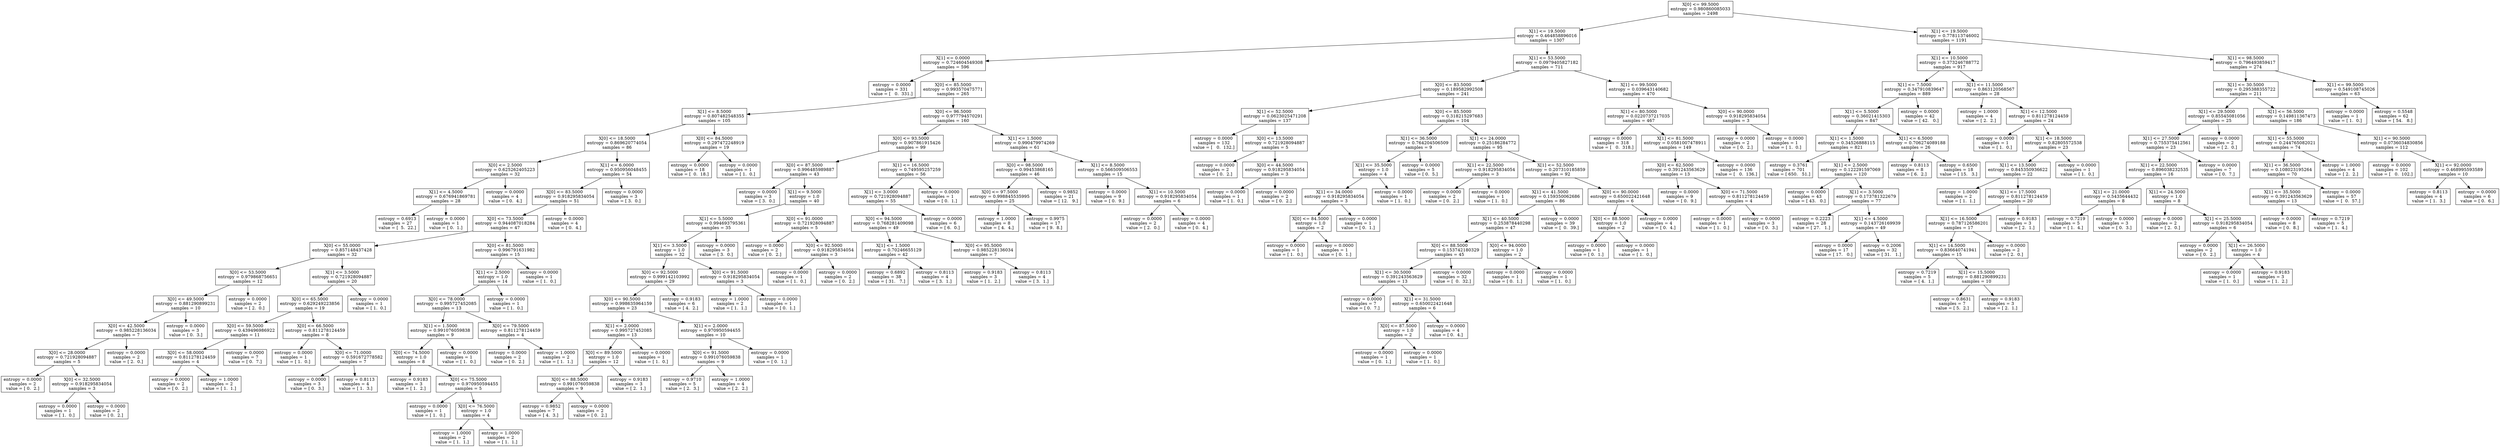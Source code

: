 digraph Tree {
0 [label="X[0] <= 99.5000\nentropy = 0.980860085033\nsamples = 2498", shape="box"] ;
1 [label="X[1] <= 19.5000\nentropy = 0.464858896016\nsamples = 1307", shape="box"] ;
0 -> 1 ;
2 [label="X[1] <= 0.0000\nentropy = 0.724604549308\nsamples = 596", shape="box"] ;
1 -> 2 ;
3 [label="entropy = 0.0000\nsamples = 331\nvalue = [   0.  331.]", shape="box"] ;
2 -> 3 ;
4 [label="X[0] <= 85.5000\nentropy = 0.993570475771\nsamples = 265", shape="box"] ;
2 -> 4 ;
5 [label="X[1] <= 8.5000\nentropy = 0.807482548355\nsamples = 105", shape="box"] ;
4 -> 5 ;
6 [label="X[0] <= 18.5000\nentropy = 0.869620774054\nsamples = 86", shape="box"] ;
5 -> 6 ;
7 [label="X[0] <= 2.5000\nentropy = 0.625262405223\nsamples = 32", shape="box"] ;
6 -> 7 ;
8 [label="X[1] <= 4.5000\nentropy = 0.676941869781\nsamples = 28", shape="box"] ;
7 -> 8 ;
9 [label="entropy = 0.6913\nsamples = 27\nvalue = [  5.  22.]", shape="box"] ;
8 -> 9 ;
10 [label="entropy = 0.0000\nsamples = 1\nvalue = [ 0.  1.]", shape="box"] ;
8 -> 10 ;
11 [label="entropy = 0.0000\nsamples = 4\nvalue = [ 0.  4.]", shape="box"] ;
7 -> 11 ;
12 [label="X[1] <= 6.0000\nentropy = 0.950956048455\nsamples = 54", shape="box"] ;
6 -> 12 ;
13 [label="X[0] <= 83.5000\nentropy = 0.918295834054\nsamples = 51", shape="box"] ;
12 -> 13 ;
14 [label="X[0] <= 73.5000\nentropy = 0.944087018284\nsamples = 47", shape="box"] ;
13 -> 14 ;
15 [label="X[0] <= 55.0000\nentropy = 0.857148437428\nsamples = 32", shape="box"] ;
14 -> 15 ;
16 [label="X[0] <= 53.5000\nentropy = 0.979868756651\nsamples = 12", shape="box"] ;
15 -> 16 ;
17 [label="X[0] <= 49.5000\nentropy = 0.881290899231\nsamples = 10", shape="box"] ;
16 -> 17 ;
18 [label="X[0] <= 42.5000\nentropy = 0.985228136034\nsamples = 7", shape="box"] ;
17 -> 18 ;
19 [label="X[0] <= 28.0000\nentropy = 0.721928094887\nsamples = 5", shape="box"] ;
18 -> 19 ;
20 [label="entropy = 0.0000\nsamples = 2\nvalue = [ 0.  2.]", shape="box"] ;
19 -> 20 ;
21 [label="X[0] <= 32.5000\nentropy = 0.918295834054\nsamples = 3", shape="box"] ;
19 -> 21 ;
22 [label="entropy = 0.0000\nsamples = 1\nvalue = [ 1.  0.]", shape="box"] ;
21 -> 22 ;
23 [label="entropy = 0.0000\nsamples = 2\nvalue = [ 0.  2.]", shape="box"] ;
21 -> 23 ;
24 [label="entropy = 0.0000\nsamples = 2\nvalue = [ 2.  0.]", shape="box"] ;
18 -> 24 ;
25 [label="entropy = 0.0000\nsamples = 3\nvalue = [ 0.  3.]", shape="box"] ;
17 -> 25 ;
26 [label="entropy = 0.0000\nsamples = 2\nvalue = [ 2.  0.]", shape="box"] ;
16 -> 26 ;
27 [label="X[1] <= 3.5000\nentropy = 0.721928094887\nsamples = 20", shape="box"] ;
15 -> 27 ;
28 [label="X[0] <= 65.5000\nentropy = 0.629249223856\nsamples = 19", shape="box"] ;
27 -> 28 ;
29 [label="X[0] <= 59.5000\nentropy = 0.439496986922\nsamples = 11", shape="box"] ;
28 -> 29 ;
30 [label="X[0] <= 58.0000\nentropy = 0.811278124459\nsamples = 4", shape="box"] ;
29 -> 30 ;
31 [label="entropy = 0.0000\nsamples = 2\nvalue = [ 0.  2.]", shape="box"] ;
30 -> 31 ;
32 [label="entropy = 1.0000\nsamples = 2\nvalue = [ 1.  1.]", shape="box"] ;
30 -> 32 ;
33 [label="entropy = 0.0000\nsamples = 7\nvalue = [ 0.  7.]", shape="box"] ;
29 -> 33 ;
34 [label="X[0] <= 66.5000\nentropy = 0.811278124459\nsamples = 8", shape="box"] ;
28 -> 34 ;
35 [label="entropy = 0.0000\nsamples = 1\nvalue = [ 1.  0.]", shape="box"] ;
34 -> 35 ;
36 [label="X[0] <= 71.0000\nentropy = 0.591672778582\nsamples = 7", shape="box"] ;
34 -> 36 ;
37 [label="entropy = 0.0000\nsamples = 3\nvalue = [ 0.  3.]", shape="box"] ;
36 -> 37 ;
38 [label="entropy = 0.8113\nsamples = 4\nvalue = [ 1.  3.]", shape="box"] ;
36 -> 38 ;
39 [label="entropy = 0.0000\nsamples = 1\nvalue = [ 1.  0.]", shape="box"] ;
27 -> 39 ;
40 [label="X[0] <= 81.5000\nentropy = 0.996791631982\nsamples = 15", shape="box"] ;
14 -> 40 ;
41 [label="X[1] <= 2.5000\nentropy = 1.0\nsamples = 14", shape="box"] ;
40 -> 41 ;
42 [label="X[0] <= 78.0000\nentropy = 0.995727452085\nsamples = 13", shape="box"] ;
41 -> 42 ;
43 [label="X[1] <= 1.5000\nentropy = 0.991076059838\nsamples = 9", shape="box"] ;
42 -> 43 ;
44 [label="X[0] <= 74.5000\nentropy = 1.0\nsamples = 8", shape="box"] ;
43 -> 44 ;
45 [label="entropy = 0.9183\nsamples = 3\nvalue = [ 1.  2.]", shape="box"] ;
44 -> 45 ;
46 [label="X[0] <= 75.5000\nentropy = 0.970950594455\nsamples = 5", shape="box"] ;
44 -> 46 ;
47 [label="entropy = 0.0000\nsamples = 1\nvalue = [ 1.  0.]", shape="box"] ;
46 -> 47 ;
48 [label="X[0] <= 76.5000\nentropy = 1.0\nsamples = 4", shape="box"] ;
46 -> 48 ;
49 [label="entropy = 1.0000\nsamples = 2\nvalue = [ 1.  1.]", shape="box"] ;
48 -> 49 ;
50 [label="entropy = 1.0000\nsamples = 2\nvalue = [ 1.  1.]", shape="box"] ;
48 -> 50 ;
51 [label="entropy = 0.0000\nsamples = 1\nvalue = [ 1.  0.]", shape="box"] ;
43 -> 51 ;
52 [label="X[0] <= 79.5000\nentropy = 0.811278124459\nsamples = 4", shape="box"] ;
42 -> 52 ;
53 [label="entropy = 0.0000\nsamples = 2\nvalue = [ 0.  2.]", shape="box"] ;
52 -> 53 ;
54 [label="entropy = 1.0000\nsamples = 2\nvalue = [ 1.  1.]", shape="box"] ;
52 -> 54 ;
55 [label="entropy = 0.0000\nsamples = 1\nvalue = [ 1.  0.]", shape="box"] ;
41 -> 55 ;
56 [label="entropy = 0.0000\nsamples = 1\nvalue = [ 1.  0.]", shape="box"] ;
40 -> 56 ;
57 [label="entropy = 0.0000\nsamples = 4\nvalue = [ 0.  4.]", shape="box"] ;
13 -> 57 ;
58 [label="entropy = 0.0000\nsamples = 3\nvalue = [ 3.  0.]", shape="box"] ;
12 -> 58 ;
59 [label="X[0] <= 84.5000\nentropy = 0.297472248919\nsamples = 19", shape="box"] ;
5 -> 59 ;
60 [label="entropy = 0.0000\nsamples = 18\nvalue = [  0.  18.]", shape="box"] ;
59 -> 60 ;
61 [label="entropy = 0.0000\nsamples = 1\nvalue = [ 1.  0.]", shape="box"] ;
59 -> 61 ;
62 [label="X[0] <= 96.5000\nentropy = 0.977794570291\nsamples = 160", shape="box"] ;
4 -> 62 ;
63 [label="X[0] <= 93.5000\nentropy = 0.907861915426\nsamples = 99", shape="box"] ;
62 -> 63 ;
64 [label="X[0] <= 87.5000\nentropy = 0.996485989887\nsamples = 43", shape="box"] ;
63 -> 64 ;
65 [label="entropy = 0.0000\nsamples = 3\nvalue = [ 3.  0.]", shape="box"] ;
64 -> 65 ;
66 [label="X[1] <= 9.5000\nentropy = 1.0\nsamples = 40", shape="box"] ;
64 -> 66 ;
67 [label="X[1] <= 5.5000\nentropy = 0.994693795361\nsamples = 35", shape="box"] ;
66 -> 67 ;
68 [label="X[1] <= 3.5000\nentropy = 1.0\nsamples = 32", shape="box"] ;
67 -> 68 ;
69 [label="X[0] <= 92.5000\nentropy = 0.999142103992\nsamples = 29", shape="box"] ;
68 -> 69 ;
70 [label="X[0] <= 90.5000\nentropy = 0.998635964159\nsamples = 23", shape="box"] ;
69 -> 70 ;
71 [label="X[1] <= 2.0000\nentropy = 0.995727452085\nsamples = 13", shape="box"] ;
70 -> 71 ;
72 [label="X[0] <= 89.5000\nentropy = 1.0\nsamples = 12", shape="box"] ;
71 -> 72 ;
73 [label="X[0] <= 88.5000\nentropy = 0.991076059838\nsamples = 9", shape="box"] ;
72 -> 73 ;
74 [label="entropy = 0.9852\nsamples = 7\nvalue = [ 4.  3.]", shape="box"] ;
73 -> 74 ;
75 [label="entropy = 0.0000\nsamples = 2\nvalue = [ 0.  2.]", shape="box"] ;
73 -> 75 ;
76 [label="entropy = 0.9183\nsamples = 3\nvalue = [ 2.  1.]", shape="box"] ;
72 -> 76 ;
77 [label="entropy = 0.0000\nsamples = 1\nvalue = [ 1.  0.]", shape="box"] ;
71 -> 77 ;
78 [label="X[1] <= 2.0000\nentropy = 0.970950594455\nsamples = 10", shape="box"] ;
70 -> 78 ;
79 [label="X[0] <= 91.5000\nentropy = 0.991076059838\nsamples = 9", shape="box"] ;
78 -> 79 ;
80 [label="entropy = 0.9710\nsamples = 5\nvalue = [ 2.  3.]", shape="box"] ;
79 -> 80 ;
81 [label="entropy = 1.0000\nsamples = 4\nvalue = [ 2.  2.]", shape="box"] ;
79 -> 81 ;
82 [label="entropy = 0.0000\nsamples = 1\nvalue = [ 0.  1.]", shape="box"] ;
78 -> 82 ;
83 [label="entropy = 0.9183\nsamples = 6\nvalue = [ 4.  2.]", shape="box"] ;
69 -> 83 ;
84 [label="X[0] <= 91.5000\nentropy = 0.918295834054\nsamples = 3", shape="box"] ;
68 -> 84 ;
85 [label="entropy = 1.0000\nsamples = 2\nvalue = [ 1.  1.]", shape="box"] ;
84 -> 85 ;
86 [label="entropy = 0.0000\nsamples = 1\nvalue = [ 0.  1.]", shape="box"] ;
84 -> 86 ;
87 [label="entropy = 0.0000\nsamples = 3\nvalue = [ 3.  0.]", shape="box"] ;
67 -> 87 ;
88 [label="X[0] <= 91.0000\nentropy = 0.721928094887\nsamples = 5", shape="box"] ;
66 -> 88 ;
89 [label="entropy = 0.0000\nsamples = 2\nvalue = [ 0.  2.]", shape="box"] ;
88 -> 89 ;
90 [label="X[0] <= 92.5000\nentropy = 0.918295834054\nsamples = 3", shape="box"] ;
88 -> 90 ;
91 [label="entropy = 0.0000\nsamples = 1\nvalue = [ 1.  0.]", shape="box"] ;
90 -> 91 ;
92 [label="entropy = 0.0000\nsamples = 2\nvalue = [ 0.  2.]", shape="box"] ;
90 -> 92 ;
93 [label="X[1] <= 16.5000\nentropy = 0.749595257259\nsamples = 56", shape="box"] ;
63 -> 93 ;
94 [label="X[1] <= 3.0000\nentropy = 0.721928094887\nsamples = 55", shape="box"] ;
93 -> 94 ;
95 [label="X[0] <= 94.5000\nentropy = 0.768281409098\nsamples = 49", shape="box"] ;
94 -> 95 ;
96 [label="X[1] <= 1.5000\nentropy = 0.70246655129\nsamples = 42", shape="box"] ;
95 -> 96 ;
97 [label="entropy = 0.6892\nsamples = 38\nvalue = [ 31.   7.]", shape="box"] ;
96 -> 97 ;
98 [label="entropy = 0.8113\nsamples = 4\nvalue = [ 3.  1.]", shape="box"] ;
96 -> 98 ;
99 [label="X[0] <= 95.5000\nentropy = 0.985228136034\nsamples = 7", shape="box"] ;
95 -> 99 ;
100 [label="entropy = 0.9183\nsamples = 3\nvalue = [ 1.  2.]", shape="box"] ;
99 -> 100 ;
101 [label="entropy = 0.8113\nsamples = 4\nvalue = [ 3.  1.]", shape="box"] ;
99 -> 101 ;
102 [label="entropy = 0.0000\nsamples = 6\nvalue = [ 6.  0.]", shape="box"] ;
94 -> 102 ;
103 [label="entropy = 0.0000\nsamples = 1\nvalue = [ 0.  1.]", shape="box"] ;
93 -> 103 ;
104 [label="X[1] <= 1.5000\nentropy = 0.990479974269\nsamples = 61", shape="box"] ;
62 -> 104 ;
105 [label="X[0] <= 98.5000\nentropy = 0.99453868165\nsamples = 46", shape="box"] ;
104 -> 105 ;
106 [label="X[0] <= 97.5000\nentropy = 0.998845535995\nsamples = 25", shape="box"] ;
105 -> 106 ;
107 [label="entropy = 1.0000\nsamples = 8\nvalue = [ 4.  4.]", shape="box"] ;
106 -> 107 ;
108 [label="entropy = 0.9975\nsamples = 17\nvalue = [ 9.  8.]", shape="box"] ;
106 -> 108 ;
109 [label="entropy = 0.9852\nsamples = 21\nvalue = [ 12.   9.]", shape="box"] ;
105 -> 109 ;
110 [label="X[1] <= 8.5000\nentropy = 0.566509506553\nsamples = 15", shape="box"] ;
104 -> 110 ;
111 [label="entropy = 0.0000\nsamples = 9\nvalue = [ 0.  9.]", shape="box"] ;
110 -> 111 ;
112 [label="X[1] <= 10.5000\nentropy = 0.918295834054\nsamples = 6", shape="box"] ;
110 -> 112 ;
113 [label="entropy = 0.0000\nsamples = 2\nvalue = [ 2.  0.]", shape="box"] ;
112 -> 113 ;
114 [label="entropy = 0.0000\nsamples = 4\nvalue = [ 0.  4.]", shape="box"] ;
112 -> 114 ;
115 [label="X[1] <= 53.5000\nentropy = 0.0979405827182\nsamples = 711", shape="box"] ;
1 -> 115 ;
116 [label="X[0] <= 83.5000\nentropy = 0.189582992508\nsamples = 241", shape="box"] ;
115 -> 116 ;
117 [label="X[1] <= 52.5000\nentropy = 0.0623025471208\nsamples = 137", shape="box"] ;
116 -> 117 ;
118 [label="entropy = 0.0000\nsamples = 132\nvalue = [   0.  132.]", shape="box"] ;
117 -> 118 ;
119 [label="X[0] <= 13.5000\nentropy = 0.721928094887\nsamples = 5", shape="box"] ;
117 -> 119 ;
120 [label="entropy = 0.0000\nsamples = 2\nvalue = [ 0.  2.]", shape="box"] ;
119 -> 120 ;
121 [label="X[0] <= 44.5000\nentropy = 0.918295834054\nsamples = 3", shape="box"] ;
119 -> 121 ;
122 [label="entropy = 0.0000\nsamples = 1\nvalue = [ 1.  0.]", shape="box"] ;
121 -> 122 ;
123 [label="entropy = 0.0000\nsamples = 2\nvalue = [ 0.  2.]", shape="box"] ;
121 -> 123 ;
124 [label="X[0] <= 85.5000\nentropy = 0.318215297683\nsamples = 104", shape="box"] ;
116 -> 124 ;
125 [label="X[1] <= 36.5000\nentropy = 0.764204506509\nsamples = 9", shape="box"] ;
124 -> 125 ;
126 [label="X[1] <= 35.5000\nentropy = 1.0\nsamples = 4", shape="box"] ;
125 -> 126 ;
127 [label="X[1] <= 34.0000\nentropy = 0.918295834054\nsamples = 3", shape="box"] ;
126 -> 127 ;
128 [label="X[0] <= 84.5000\nentropy = 1.0\nsamples = 2", shape="box"] ;
127 -> 128 ;
129 [label="entropy = 0.0000\nsamples = 1\nvalue = [ 1.  0.]", shape="box"] ;
128 -> 129 ;
130 [label="entropy = 0.0000\nsamples = 1\nvalue = [ 0.  1.]", shape="box"] ;
128 -> 130 ;
131 [label="entropy = 0.0000\nsamples = 1\nvalue = [ 0.  1.]", shape="box"] ;
127 -> 131 ;
132 [label="entropy = 0.0000\nsamples = 1\nvalue = [ 1.  0.]", shape="box"] ;
126 -> 132 ;
133 [label="entropy = 0.0000\nsamples = 5\nvalue = [ 0.  5.]", shape="box"] ;
125 -> 133 ;
134 [label="X[1] <= 24.0000\nentropy = 0.25186284772\nsamples = 95", shape="box"] ;
124 -> 134 ;
135 [label="X[1] <= 22.5000\nentropy = 0.918295834054\nsamples = 3", shape="box"] ;
134 -> 135 ;
136 [label="entropy = 0.0000\nsamples = 2\nvalue = [ 0.  2.]", shape="box"] ;
135 -> 136 ;
137 [label="entropy = 0.0000\nsamples = 1\nvalue = [ 1.  0.]", shape="box"] ;
135 -> 137 ;
138 [label="X[1] <= 52.5000\nentropy = 0.207310185859\nsamples = 92", shape="box"] ;
134 -> 138 ;
139 [label="X[1] <= 41.5000\nentropy = 0.159350062686\nsamples = 86", shape="box"] ;
138 -> 139 ;
140 [label="X[1] <= 40.5000\nentropy = 0.253878440298\nsamples = 47", shape="box"] ;
139 -> 140 ;
141 [label="X[0] <= 88.5000\nentropy = 0.153742180329\nsamples = 45", shape="box"] ;
140 -> 141 ;
142 [label="X[1] <= 30.5000\nentropy = 0.391243563629\nsamples = 13", shape="box"] ;
141 -> 142 ;
143 [label="entropy = 0.0000\nsamples = 7\nvalue = [ 0.  7.]", shape="box"] ;
142 -> 143 ;
144 [label="X[1] <= 31.5000\nentropy = 0.650022421648\nsamples = 6", shape="box"] ;
142 -> 144 ;
145 [label="X[0] <= 87.5000\nentropy = 1.0\nsamples = 2", shape="box"] ;
144 -> 145 ;
146 [label="entropy = 0.0000\nsamples = 1\nvalue = [ 0.  1.]", shape="box"] ;
145 -> 146 ;
147 [label="entropy = 0.0000\nsamples = 1\nvalue = [ 1.  0.]", shape="box"] ;
145 -> 147 ;
148 [label="entropy = 0.0000\nsamples = 4\nvalue = [ 0.  4.]", shape="box"] ;
144 -> 148 ;
149 [label="entropy = 0.0000\nsamples = 32\nvalue = [  0.  32.]", shape="box"] ;
141 -> 149 ;
150 [label="X[0] <= 94.0000\nentropy = 1.0\nsamples = 2", shape="box"] ;
140 -> 150 ;
151 [label="entropy = 0.0000\nsamples = 1\nvalue = [ 0.  1.]", shape="box"] ;
150 -> 151 ;
152 [label="entropy = 0.0000\nsamples = 1\nvalue = [ 1.  0.]", shape="box"] ;
150 -> 152 ;
153 [label="entropy = 0.0000\nsamples = 39\nvalue = [  0.  39.]", shape="box"] ;
139 -> 153 ;
154 [label="X[0] <= 90.0000\nentropy = 0.650022421648\nsamples = 6", shape="box"] ;
138 -> 154 ;
155 [label="X[0] <= 88.5000\nentropy = 1.0\nsamples = 2", shape="box"] ;
154 -> 155 ;
156 [label="entropy = 0.0000\nsamples = 1\nvalue = [ 0.  1.]", shape="box"] ;
155 -> 156 ;
157 [label="entropy = 0.0000\nsamples = 1\nvalue = [ 1.  0.]", shape="box"] ;
155 -> 157 ;
158 [label="entropy = 0.0000\nsamples = 4\nvalue = [ 0.  4.]", shape="box"] ;
154 -> 158 ;
159 [label="X[1] <= 99.5000\nentropy = 0.039643140682\nsamples = 470", shape="box"] ;
115 -> 159 ;
160 [label="X[1] <= 80.5000\nentropy = 0.0220737217035\nsamples = 467", shape="box"] ;
159 -> 160 ;
161 [label="entropy = 0.0000\nsamples = 318\nvalue = [   0.  318.]", shape="box"] ;
160 -> 161 ;
162 [label="X[1] <= 81.5000\nentropy = 0.0581007478911\nsamples = 149", shape="box"] ;
160 -> 162 ;
163 [label="X[0] <= 62.5000\nentropy = 0.391243563629\nsamples = 13", shape="box"] ;
162 -> 163 ;
164 [label="entropy = 0.0000\nsamples = 9\nvalue = [ 0.  9.]", shape="box"] ;
163 -> 164 ;
165 [label="X[0] <= 71.5000\nentropy = 0.811278124459\nsamples = 4", shape="box"] ;
163 -> 165 ;
166 [label="entropy = 0.0000\nsamples = 1\nvalue = [ 1.  0.]", shape="box"] ;
165 -> 166 ;
167 [label="entropy = 0.0000\nsamples = 3\nvalue = [ 0.  3.]", shape="box"] ;
165 -> 167 ;
168 [label="entropy = 0.0000\nsamples = 136\nvalue = [   0.  136.]", shape="box"] ;
162 -> 168 ;
169 [label="X[0] <= 90.0000\nentropy = 0.918295834054\nsamples = 3", shape="box"] ;
159 -> 169 ;
170 [label="entropy = 0.0000\nsamples = 2\nvalue = [ 0.  2.]", shape="box"] ;
169 -> 170 ;
171 [label="entropy = 0.0000\nsamples = 1\nvalue = [ 1.  0.]", shape="box"] ;
169 -> 171 ;
172 [label="X[1] <= 19.5000\nentropy = 0.778113746002\nsamples = 1191", shape="box"] ;
0 -> 172 ;
173 [label="X[1] <= 10.5000\nentropy = 0.373246788772\nsamples = 917", shape="box"] ;
172 -> 173 ;
174 [label="X[1] <= 7.5000\nentropy = 0.347910839647\nsamples = 889", shape="box"] ;
173 -> 174 ;
175 [label="X[1] <= 5.5000\nentropy = 0.36021415303\nsamples = 847", shape="box"] ;
174 -> 175 ;
176 [label="X[1] <= 1.5000\nentropy = 0.34526888115\nsamples = 821", shape="box"] ;
175 -> 176 ;
177 [label="entropy = 0.3761\nsamples = 701\nvalue = [ 650.   51.]", shape="box"] ;
176 -> 177 ;
178 [label="X[1] <= 2.5000\nentropy = 0.122291597069\nsamples = 120", shape="box"] ;
176 -> 178 ;
179 [label="entropy = 0.0000\nsamples = 43\nvalue = [ 43.   0.]", shape="box"] ;
178 -> 179 ;
180 [label="X[1] <= 3.5000\nentropy = 0.173781322679\nsamples = 77", shape="box"] ;
178 -> 180 ;
181 [label="entropy = 0.2223\nsamples = 28\nvalue = [ 27.   1.]", shape="box"] ;
180 -> 181 ;
182 [label="X[1] <= 4.5000\nentropy = 0.143726169939\nsamples = 49", shape="box"] ;
180 -> 182 ;
183 [label="entropy = 0.0000\nsamples = 17\nvalue = [ 17.   0.]", shape="box"] ;
182 -> 183 ;
184 [label="entropy = 0.2006\nsamples = 32\nvalue = [ 31.   1.]", shape="box"] ;
182 -> 184 ;
185 [label="X[1] <= 6.5000\nentropy = 0.706274089188\nsamples = 26", shape="box"] ;
175 -> 185 ;
186 [label="entropy = 0.8113\nsamples = 8\nvalue = [ 6.  2.]", shape="box"] ;
185 -> 186 ;
187 [label="entropy = 0.6500\nsamples = 18\nvalue = [ 15.   3.]", shape="box"] ;
185 -> 187 ;
188 [label="entropy = 0.0000\nsamples = 42\nvalue = [ 42.   0.]", shape="box"] ;
174 -> 188 ;
189 [label="X[1] <= 11.5000\nentropy = 0.863120568567\nsamples = 28", shape="box"] ;
173 -> 189 ;
190 [label="entropy = 1.0000\nsamples = 4\nvalue = [ 2.  2.]", shape="box"] ;
189 -> 190 ;
191 [label="X[1] <= 12.5000\nentropy = 0.811278124459\nsamples = 24", shape="box"] ;
189 -> 191 ;
192 [label="entropy = 0.0000\nsamples = 1\nvalue = [ 1.  0.]", shape="box"] ;
191 -> 192 ;
193 [label="X[1] <= 18.5000\nentropy = 0.82805572538\nsamples = 23", shape="box"] ;
191 -> 193 ;
194 [label="X[1] <= 13.5000\nentropy = 0.845350936622\nsamples = 22", shape="box"] ;
193 -> 194 ;
195 [label="entropy = 1.0000\nsamples = 2\nvalue = [ 1.  1.]", shape="box"] ;
194 -> 195 ;
196 [label="X[1] <= 17.5000\nentropy = 0.811278124459\nsamples = 20", shape="box"] ;
194 -> 196 ;
197 [label="X[1] <= 16.5000\nentropy = 0.787126586201\nsamples = 17", shape="box"] ;
196 -> 197 ;
198 [label="X[1] <= 14.5000\nentropy = 0.836640741941\nsamples = 15", shape="box"] ;
197 -> 198 ;
199 [label="entropy = 0.7219\nsamples = 5\nvalue = [ 4.  1.]", shape="box"] ;
198 -> 199 ;
200 [label="X[1] <= 15.5000\nentropy = 0.881290899231\nsamples = 10", shape="box"] ;
198 -> 200 ;
201 [label="entropy = 0.8631\nsamples = 7\nvalue = [ 5.  2.]", shape="box"] ;
200 -> 201 ;
202 [label="entropy = 0.9183\nsamples = 3\nvalue = [ 2.  1.]", shape="box"] ;
200 -> 202 ;
203 [label="entropy = 0.0000\nsamples = 2\nvalue = [ 2.  0.]", shape="box"] ;
197 -> 203 ;
204 [label="entropy = 0.9183\nsamples = 3\nvalue = [ 2.  1.]", shape="box"] ;
196 -> 204 ;
205 [label="entropy = 0.0000\nsamples = 1\nvalue = [ 1.  0.]", shape="box"] ;
193 -> 205 ;
206 [label="X[1] <= 98.5000\nentropy = 0.796493859417\nsamples = 274", shape="box"] ;
172 -> 206 ;
207 [label="X[1] <= 30.5000\nentropy = 0.295388355722\nsamples = 211", shape="box"] ;
206 -> 207 ;
208 [label="X[1] <= 29.5000\nentropy = 0.85545081056\nsamples = 25", shape="box"] ;
207 -> 208 ;
209 [label="X[1] <= 27.5000\nentropy = 0.755375412561\nsamples = 23", shape="box"] ;
208 -> 209 ;
210 [label="X[1] <= 22.5000\nentropy = 0.896038232535\nsamples = 16", shape="box"] ;
209 -> 210 ;
211 [label="X[1] <= 21.0000\nentropy = 0.5435644432\nsamples = 8", shape="box"] ;
210 -> 211 ;
212 [label="entropy = 0.7219\nsamples = 5\nvalue = [ 1.  4.]", shape="box"] ;
211 -> 212 ;
213 [label="entropy = 0.0000\nsamples = 3\nvalue = [ 0.  3.]", shape="box"] ;
211 -> 213 ;
214 [label="X[1] <= 24.5000\nentropy = 1.0\nsamples = 8", shape="box"] ;
210 -> 214 ;
215 [label="entropy = 0.0000\nsamples = 2\nvalue = [ 2.  0.]", shape="box"] ;
214 -> 215 ;
216 [label="X[1] <= 25.5000\nentropy = 0.918295834054\nsamples = 6", shape="box"] ;
214 -> 216 ;
217 [label="entropy = 0.0000\nsamples = 2\nvalue = [ 0.  2.]", shape="box"] ;
216 -> 217 ;
218 [label="X[1] <= 26.5000\nentropy = 1.0\nsamples = 4", shape="box"] ;
216 -> 218 ;
219 [label="entropy = 0.0000\nsamples = 1\nvalue = [ 1.  0.]", shape="box"] ;
218 -> 219 ;
220 [label="entropy = 0.9183\nsamples = 3\nvalue = [ 1.  2.]", shape="box"] ;
218 -> 220 ;
221 [label="entropy = 0.0000\nsamples = 7\nvalue = [ 0.  7.]", shape="box"] ;
209 -> 221 ;
222 [label="entropy = 0.0000\nsamples = 2\nvalue = [ 2.  0.]", shape="box"] ;
208 -> 222 ;
223 [label="X[1] <= 56.5000\nentropy = 0.149811367473\nsamples = 186", shape="box"] ;
207 -> 223 ;
224 [label="X[1] <= 55.5000\nentropy = 0.244765082021\nsamples = 74", shape="box"] ;
223 -> 224 ;
225 [label="X[1] <= 36.5000\nentropy = 0.108023195264\nsamples = 70", shape="box"] ;
224 -> 225 ;
226 [label="X[1] <= 35.5000\nentropy = 0.391243563629\nsamples = 13", shape="box"] ;
225 -> 226 ;
227 [label="entropy = 0.0000\nsamples = 8\nvalue = [ 0.  8.]", shape="box"] ;
226 -> 227 ;
228 [label="entropy = 0.7219\nsamples = 5\nvalue = [ 1.  4.]", shape="box"] ;
226 -> 228 ;
229 [label="entropy = 0.0000\nsamples = 57\nvalue = [  0.  57.]", shape="box"] ;
225 -> 229 ;
230 [label="entropy = 1.0000\nsamples = 4\nvalue = [ 2.  2.]", shape="box"] ;
224 -> 230 ;
231 [label="X[1] <= 90.5000\nentropy = 0.0736034830856\nsamples = 112", shape="box"] ;
223 -> 231 ;
232 [label="entropy = 0.0000\nsamples = 102\nvalue = [   0.  102.]", shape="box"] ;
231 -> 232 ;
233 [label="X[1] <= 92.0000\nentropy = 0.468995593589\nsamples = 10", shape="box"] ;
231 -> 233 ;
234 [label="entropy = 0.8113\nsamples = 4\nvalue = [ 1.  3.]", shape="box"] ;
233 -> 234 ;
235 [label="entropy = 0.0000\nsamples = 6\nvalue = [ 0.  6.]", shape="box"] ;
233 -> 235 ;
236 [label="X[1] <= 99.5000\nentropy = 0.549108745026\nsamples = 63", shape="box"] ;
206 -> 236 ;
237 [label="entropy = 0.0000\nsamples = 1\nvalue = [ 1.  0.]", shape="box"] ;
236 -> 237 ;
238 [label="entropy = 0.5548\nsamples = 62\nvalue = [ 54.   8.]", shape="box"] ;
236 -> 238 ;
}